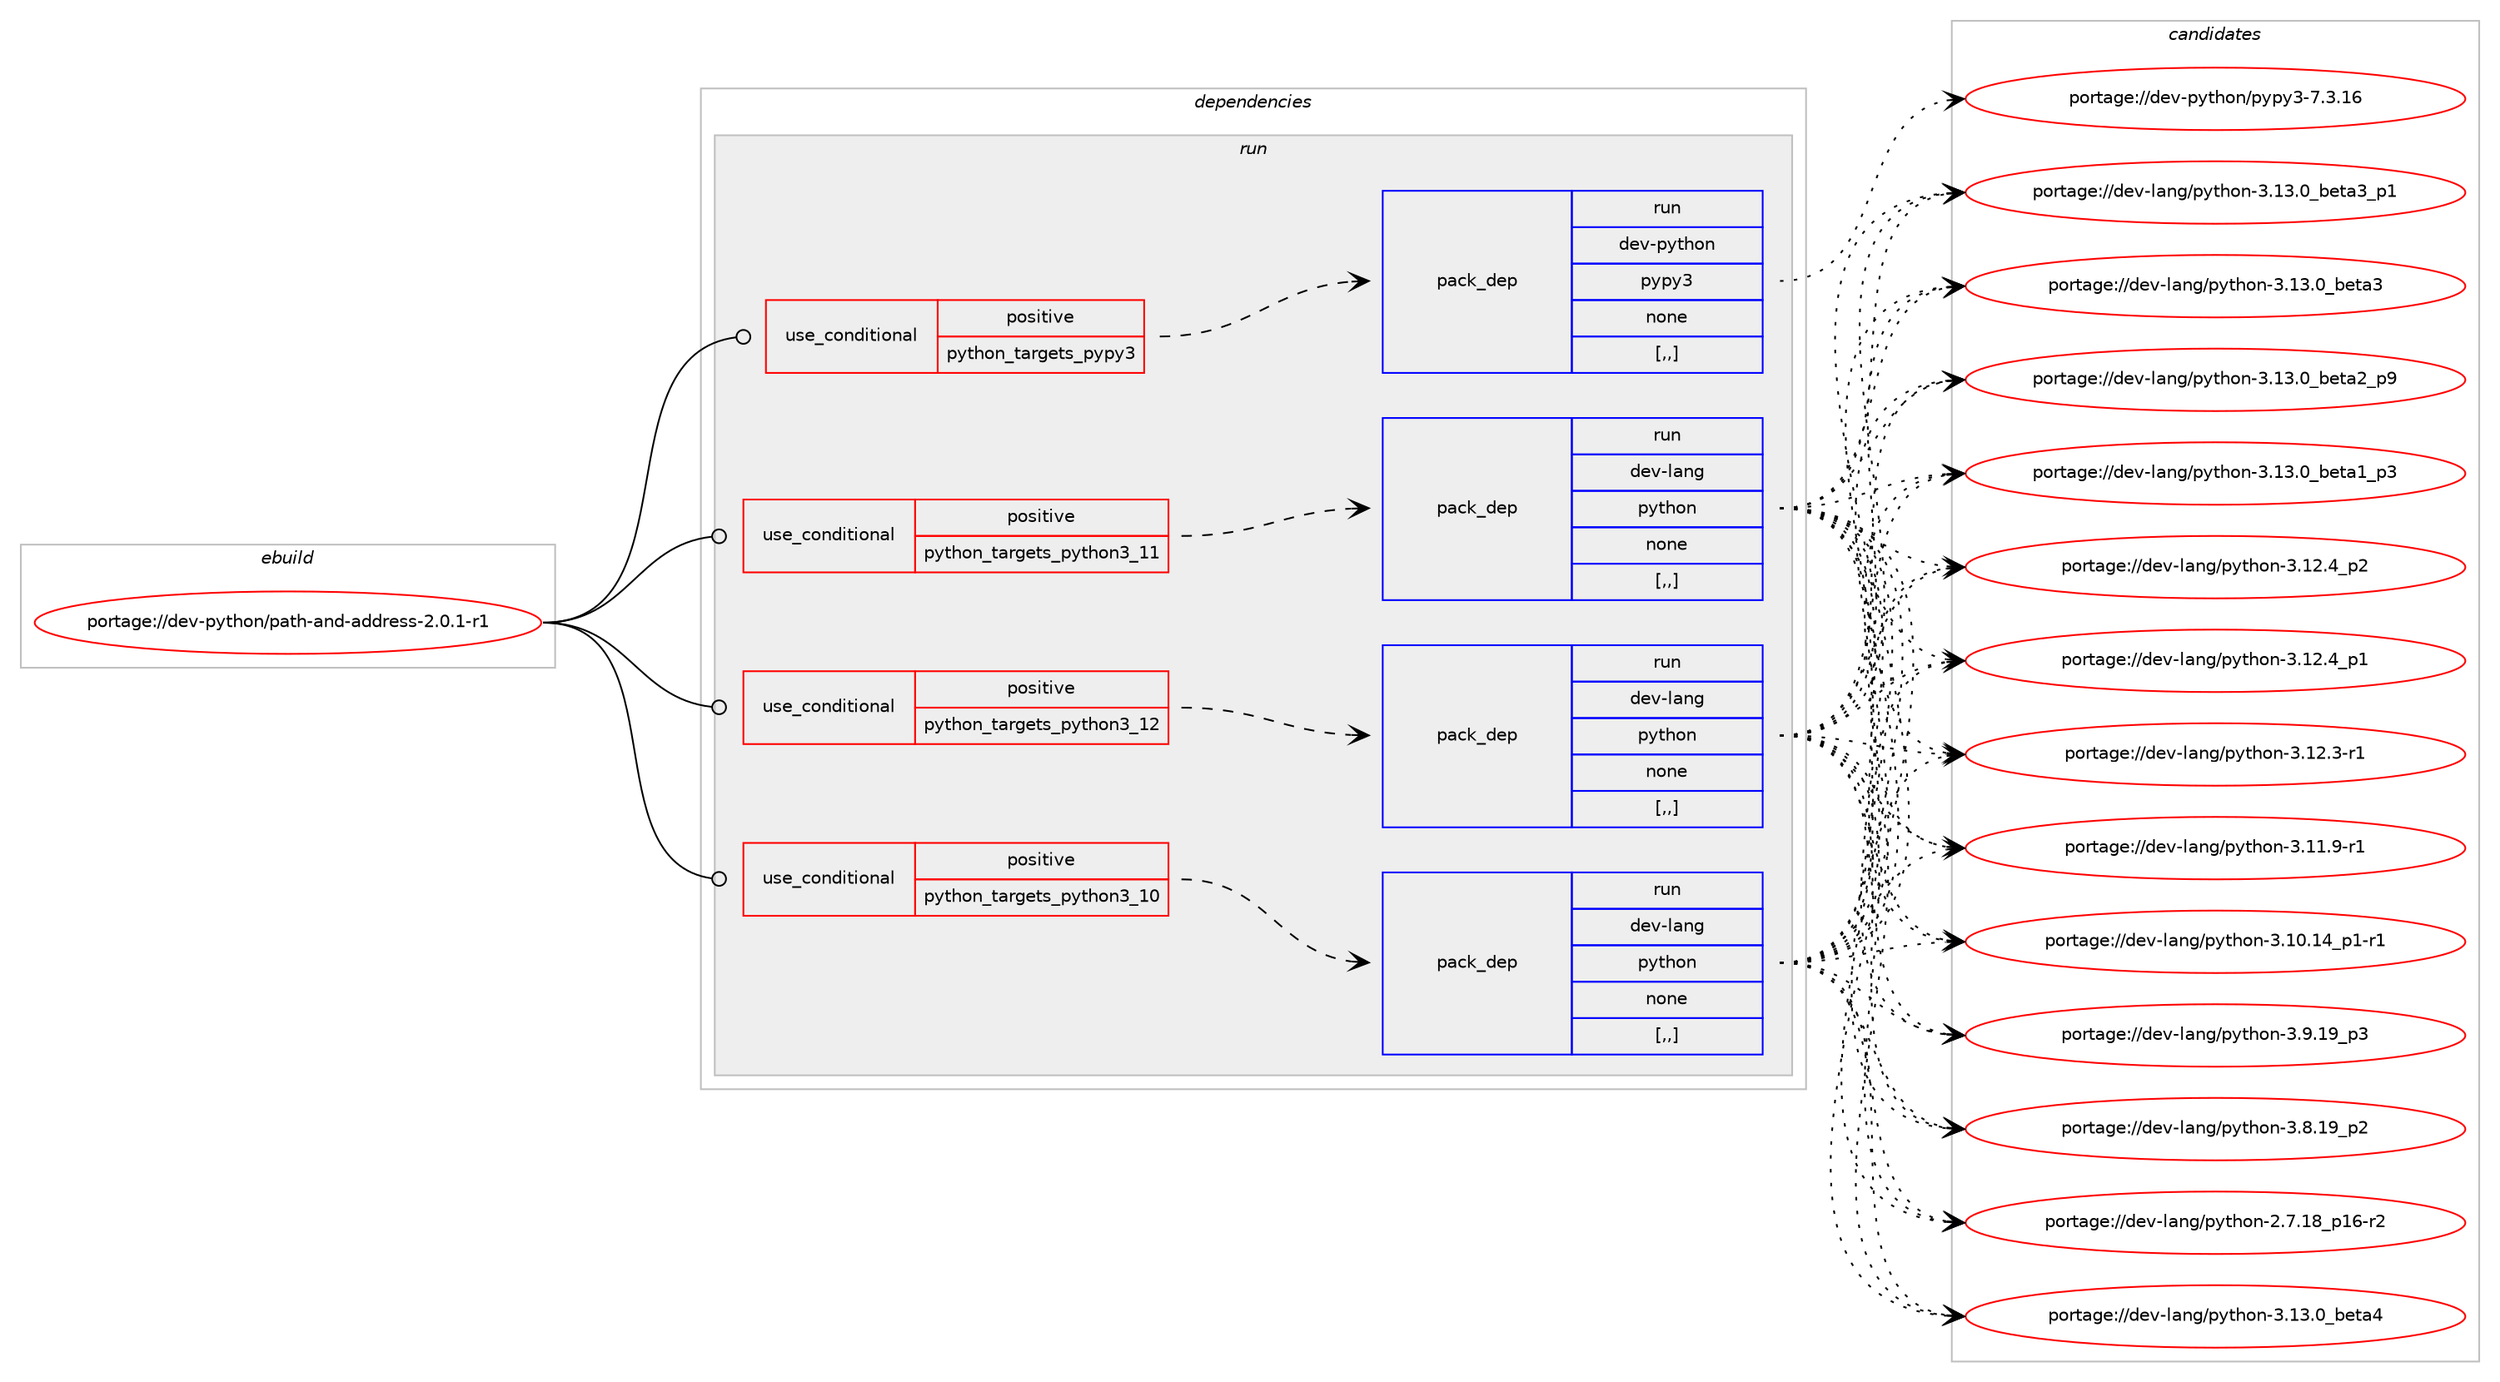 digraph prolog {

# *************
# Graph options
# *************

newrank=true;
concentrate=true;
compound=true;
graph [rankdir=LR,fontname=Helvetica,fontsize=10,ranksep=1.5];#, ranksep=2.5, nodesep=0.2];
edge  [arrowhead=vee];
node  [fontname=Helvetica,fontsize=10];

# **********
# The ebuild
# **********

subgraph cluster_leftcol {
color=gray;
label=<<i>ebuild</i>>;
id [label="portage://dev-python/path-and-address-2.0.1-r1", color=red, width=4, href="../dev-python/path-and-address-2.0.1-r1.svg"];
}

# ****************
# The dependencies
# ****************

subgraph cluster_midcol {
color=gray;
label=<<i>dependencies</i>>;
subgraph cluster_compile {
fillcolor="#eeeeee";
style=filled;
label=<<i>compile</i>>;
}
subgraph cluster_compileandrun {
fillcolor="#eeeeee";
style=filled;
label=<<i>compile and run</i>>;
}
subgraph cluster_run {
fillcolor="#eeeeee";
style=filled;
label=<<i>run</i>>;
subgraph cond35786 {
dependency153902 [label=<<TABLE BORDER="0" CELLBORDER="1" CELLSPACING="0" CELLPADDING="4"><TR><TD ROWSPAN="3" CELLPADDING="10">use_conditional</TD></TR><TR><TD>positive</TD></TR><TR><TD>python_targets_pypy3</TD></TR></TABLE>>, shape=none, color=red];
subgraph pack116864 {
dependency153903 [label=<<TABLE BORDER="0" CELLBORDER="1" CELLSPACING="0" CELLPADDING="4" WIDTH="220"><TR><TD ROWSPAN="6" CELLPADDING="30">pack_dep</TD></TR><TR><TD WIDTH="110">run</TD></TR><TR><TD>dev-python</TD></TR><TR><TD>pypy3</TD></TR><TR><TD>none</TD></TR><TR><TD>[,,]</TD></TR></TABLE>>, shape=none, color=blue];
}
dependency153902:e -> dependency153903:w [weight=20,style="dashed",arrowhead="vee"];
}
id:e -> dependency153902:w [weight=20,style="solid",arrowhead="odot"];
subgraph cond35787 {
dependency153904 [label=<<TABLE BORDER="0" CELLBORDER="1" CELLSPACING="0" CELLPADDING="4"><TR><TD ROWSPAN="3" CELLPADDING="10">use_conditional</TD></TR><TR><TD>positive</TD></TR><TR><TD>python_targets_python3_10</TD></TR></TABLE>>, shape=none, color=red];
subgraph pack116865 {
dependency153905 [label=<<TABLE BORDER="0" CELLBORDER="1" CELLSPACING="0" CELLPADDING="4" WIDTH="220"><TR><TD ROWSPAN="6" CELLPADDING="30">pack_dep</TD></TR><TR><TD WIDTH="110">run</TD></TR><TR><TD>dev-lang</TD></TR><TR><TD>python</TD></TR><TR><TD>none</TD></TR><TR><TD>[,,]</TD></TR></TABLE>>, shape=none, color=blue];
}
dependency153904:e -> dependency153905:w [weight=20,style="dashed",arrowhead="vee"];
}
id:e -> dependency153904:w [weight=20,style="solid",arrowhead="odot"];
subgraph cond35788 {
dependency153906 [label=<<TABLE BORDER="0" CELLBORDER="1" CELLSPACING="0" CELLPADDING="4"><TR><TD ROWSPAN="3" CELLPADDING="10">use_conditional</TD></TR><TR><TD>positive</TD></TR><TR><TD>python_targets_python3_11</TD></TR></TABLE>>, shape=none, color=red];
subgraph pack116866 {
dependency153907 [label=<<TABLE BORDER="0" CELLBORDER="1" CELLSPACING="0" CELLPADDING="4" WIDTH="220"><TR><TD ROWSPAN="6" CELLPADDING="30">pack_dep</TD></TR><TR><TD WIDTH="110">run</TD></TR><TR><TD>dev-lang</TD></TR><TR><TD>python</TD></TR><TR><TD>none</TD></TR><TR><TD>[,,]</TD></TR></TABLE>>, shape=none, color=blue];
}
dependency153906:e -> dependency153907:w [weight=20,style="dashed",arrowhead="vee"];
}
id:e -> dependency153906:w [weight=20,style="solid",arrowhead="odot"];
subgraph cond35789 {
dependency153908 [label=<<TABLE BORDER="0" CELLBORDER="1" CELLSPACING="0" CELLPADDING="4"><TR><TD ROWSPAN="3" CELLPADDING="10">use_conditional</TD></TR><TR><TD>positive</TD></TR><TR><TD>python_targets_python3_12</TD></TR></TABLE>>, shape=none, color=red];
subgraph pack116867 {
dependency153909 [label=<<TABLE BORDER="0" CELLBORDER="1" CELLSPACING="0" CELLPADDING="4" WIDTH="220"><TR><TD ROWSPAN="6" CELLPADDING="30">pack_dep</TD></TR><TR><TD WIDTH="110">run</TD></TR><TR><TD>dev-lang</TD></TR><TR><TD>python</TD></TR><TR><TD>none</TD></TR><TR><TD>[,,]</TD></TR></TABLE>>, shape=none, color=blue];
}
dependency153908:e -> dependency153909:w [weight=20,style="dashed",arrowhead="vee"];
}
id:e -> dependency153908:w [weight=20,style="solid",arrowhead="odot"];
}
}

# **************
# The candidates
# **************

subgraph cluster_choices {
rank=same;
color=gray;
label=<<i>candidates</i>>;

subgraph choice116864 {
color=black;
nodesep=1;
choice10010111845112121116104111110471121211121215145554651464954 [label="portage://dev-python/pypy3-7.3.16", color=red, width=4,href="../dev-python/pypy3-7.3.16.svg"];
dependency153903:e -> choice10010111845112121116104111110471121211121215145554651464954:w [style=dotted,weight="100"];
}
subgraph choice116865 {
color=black;
nodesep=1;
choice1001011184510897110103471121211161041111104551464951464895981011169752 [label="portage://dev-lang/python-3.13.0_beta4", color=red, width=4,href="../dev-lang/python-3.13.0_beta4.svg"];
choice10010111845108971101034711212111610411111045514649514648959810111697519511249 [label="portage://dev-lang/python-3.13.0_beta3_p1", color=red, width=4,href="../dev-lang/python-3.13.0_beta3_p1.svg"];
choice1001011184510897110103471121211161041111104551464951464895981011169751 [label="portage://dev-lang/python-3.13.0_beta3", color=red, width=4,href="../dev-lang/python-3.13.0_beta3.svg"];
choice10010111845108971101034711212111610411111045514649514648959810111697509511257 [label="portage://dev-lang/python-3.13.0_beta2_p9", color=red, width=4,href="../dev-lang/python-3.13.0_beta2_p9.svg"];
choice10010111845108971101034711212111610411111045514649514648959810111697499511251 [label="portage://dev-lang/python-3.13.0_beta1_p3", color=red, width=4,href="../dev-lang/python-3.13.0_beta1_p3.svg"];
choice100101118451089711010347112121116104111110455146495046529511250 [label="portage://dev-lang/python-3.12.4_p2", color=red, width=4,href="../dev-lang/python-3.12.4_p2.svg"];
choice100101118451089711010347112121116104111110455146495046529511249 [label="portage://dev-lang/python-3.12.4_p1", color=red, width=4,href="../dev-lang/python-3.12.4_p1.svg"];
choice100101118451089711010347112121116104111110455146495046514511449 [label="portage://dev-lang/python-3.12.3-r1", color=red, width=4,href="../dev-lang/python-3.12.3-r1.svg"];
choice100101118451089711010347112121116104111110455146494946574511449 [label="portage://dev-lang/python-3.11.9-r1", color=red, width=4,href="../dev-lang/python-3.11.9-r1.svg"];
choice100101118451089711010347112121116104111110455146494846495295112494511449 [label="portage://dev-lang/python-3.10.14_p1-r1", color=red, width=4,href="../dev-lang/python-3.10.14_p1-r1.svg"];
choice100101118451089711010347112121116104111110455146574649579511251 [label="portage://dev-lang/python-3.9.19_p3", color=red, width=4,href="../dev-lang/python-3.9.19_p3.svg"];
choice100101118451089711010347112121116104111110455146564649579511250 [label="portage://dev-lang/python-3.8.19_p2", color=red, width=4,href="../dev-lang/python-3.8.19_p2.svg"];
choice100101118451089711010347112121116104111110455046554649569511249544511450 [label="portage://dev-lang/python-2.7.18_p16-r2", color=red, width=4,href="../dev-lang/python-2.7.18_p16-r2.svg"];
dependency153905:e -> choice1001011184510897110103471121211161041111104551464951464895981011169752:w [style=dotted,weight="100"];
dependency153905:e -> choice10010111845108971101034711212111610411111045514649514648959810111697519511249:w [style=dotted,weight="100"];
dependency153905:e -> choice1001011184510897110103471121211161041111104551464951464895981011169751:w [style=dotted,weight="100"];
dependency153905:e -> choice10010111845108971101034711212111610411111045514649514648959810111697509511257:w [style=dotted,weight="100"];
dependency153905:e -> choice10010111845108971101034711212111610411111045514649514648959810111697499511251:w [style=dotted,weight="100"];
dependency153905:e -> choice100101118451089711010347112121116104111110455146495046529511250:w [style=dotted,weight="100"];
dependency153905:e -> choice100101118451089711010347112121116104111110455146495046529511249:w [style=dotted,weight="100"];
dependency153905:e -> choice100101118451089711010347112121116104111110455146495046514511449:w [style=dotted,weight="100"];
dependency153905:e -> choice100101118451089711010347112121116104111110455146494946574511449:w [style=dotted,weight="100"];
dependency153905:e -> choice100101118451089711010347112121116104111110455146494846495295112494511449:w [style=dotted,weight="100"];
dependency153905:e -> choice100101118451089711010347112121116104111110455146574649579511251:w [style=dotted,weight="100"];
dependency153905:e -> choice100101118451089711010347112121116104111110455146564649579511250:w [style=dotted,weight="100"];
dependency153905:e -> choice100101118451089711010347112121116104111110455046554649569511249544511450:w [style=dotted,weight="100"];
}
subgraph choice116866 {
color=black;
nodesep=1;
choice1001011184510897110103471121211161041111104551464951464895981011169752 [label="portage://dev-lang/python-3.13.0_beta4", color=red, width=4,href="../dev-lang/python-3.13.0_beta4.svg"];
choice10010111845108971101034711212111610411111045514649514648959810111697519511249 [label="portage://dev-lang/python-3.13.0_beta3_p1", color=red, width=4,href="../dev-lang/python-3.13.0_beta3_p1.svg"];
choice1001011184510897110103471121211161041111104551464951464895981011169751 [label="portage://dev-lang/python-3.13.0_beta3", color=red, width=4,href="../dev-lang/python-3.13.0_beta3.svg"];
choice10010111845108971101034711212111610411111045514649514648959810111697509511257 [label="portage://dev-lang/python-3.13.0_beta2_p9", color=red, width=4,href="../dev-lang/python-3.13.0_beta2_p9.svg"];
choice10010111845108971101034711212111610411111045514649514648959810111697499511251 [label="portage://dev-lang/python-3.13.0_beta1_p3", color=red, width=4,href="../dev-lang/python-3.13.0_beta1_p3.svg"];
choice100101118451089711010347112121116104111110455146495046529511250 [label="portage://dev-lang/python-3.12.4_p2", color=red, width=4,href="../dev-lang/python-3.12.4_p2.svg"];
choice100101118451089711010347112121116104111110455146495046529511249 [label="portage://dev-lang/python-3.12.4_p1", color=red, width=4,href="../dev-lang/python-3.12.4_p1.svg"];
choice100101118451089711010347112121116104111110455146495046514511449 [label="portage://dev-lang/python-3.12.3-r1", color=red, width=4,href="../dev-lang/python-3.12.3-r1.svg"];
choice100101118451089711010347112121116104111110455146494946574511449 [label="portage://dev-lang/python-3.11.9-r1", color=red, width=4,href="../dev-lang/python-3.11.9-r1.svg"];
choice100101118451089711010347112121116104111110455146494846495295112494511449 [label="portage://dev-lang/python-3.10.14_p1-r1", color=red, width=4,href="../dev-lang/python-3.10.14_p1-r1.svg"];
choice100101118451089711010347112121116104111110455146574649579511251 [label="portage://dev-lang/python-3.9.19_p3", color=red, width=4,href="../dev-lang/python-3.9.19_p3.svg"];
choice100101118451089711010347112121116104111110455146564649579511250 [label="portage://dev-lang/python-3.8.19_p2", color=red, width=4,href="../dev-lang/python-3.8.19_p2.svg"];
choice100101118451089711010347112121116104111110455046554649569511249544511450 [label="portage://dev-lang/python-2.7.18_p16-r2", color=red, width=4,href="../dev-lang/python-2.7.18_p16-r2.svg"];
dependency153907:e -> choice1001011184510897110103471121211161041111104551464951464895981011169752:w [style=dotted,weight="100"];
dependency153907:e -> choice10010111845108971101034711212111610411111045514649514648959810111697519511249:w [style=dotted,weight="100"];
dependency153907:e -> choice1001011184510897110103471121211161041111104551464951464895981011169751:w [style=dotted,weight="100"];
dependency153907:e -> choice10010111845108971101034711212111610411111045514649514648959810111697509511257:w [style=dotted,weight="100"];
dependency153907:e -> choice10010111845108971101034711212111610411111045514649514648959810111697499511251:w [style=dotted,weight="100"];
dependency153907:e -> choice100101118451089711010347112121116104111110455146495046529511250:w [style=dotted,weight="100"];
dependency153907:e -> choice100101118451089711010347112121116104111110455146495046529511249:w [style=dotted,weight="100"];
dependency153907:e -> choice100101118451089711010347112121116104111110455146495046514511449:w [style=dotted,weight="100"];
dependency153907:e -> choice100101118451089711010347112121116104111110455146494946574511449:w [style=dotted,weight="100"];
dependency153907:e -> choice100101118451089711010347112121116104111110455146494846495295112494511449:w [style=dotted,weight="100"];
dependency153907:e -> choice100101118451089711010347112121116104111110455146574649579511251:w [style=dotted,weight="100"];
dependency153907:e -> choice100101118451089711010347112121116104111110455146564649579511250:w [style=dotted,weight="100"];
dependency153907:e -> choice100101118451089711010347112121116104111110455046554649569511249544511450:w [style=dotted,weight="100"];
}
subgraph choice116867 {
color=black;
nodesep=1;
choice1001011184510897110103471121211161041111104551464951464895981011169752 [label="portage://dev-lang/python-3.13.0_beta4", color=red, width=4,href="../dev-lang/python-3.13.0_beta4.svg"];
choice10010111845108971101034711212111610411111045514649514648959810111697519511249 [label="portage://dev-lang/python-3.13.0_beta3_p1", color=red, width=4,href="../dev-lang/python-3.13.0_beta3_p1.svg"];
choice1001011184510897110103471121211161041111104551464951464895981011169751 [label="portage://dev-lang/python-3.13.0_beta3", color=red, width=4,href="../dev-lang/python-3.13.0_beta3.svg"];
choice10010111845108971101034711212111610411111045514649514648959810111697509511257 [label="portage://dev-lang/python-3.13.0_beta2_p9", color=red, width=4,href="../dev-lang/python-3.13.0_beta2_p9.svg"];
choice10010111845108971101034711212111610411111045514649514648959810111697499511251 [label="portage://dev-lang/python-3.13.0_beta1_p3", color=red, width=4,href="../dev-lang/python-3.13.0_beta1_p3.svg"];
choice100101118451089711010347112121116104111110455146495046529511250 [label="portage://dev-lang/python-3.12.4_p2", color=red, width=4,href="../dev-lang/python-3.12.4_p2.svg"];
choice100101118451089711010347112121116104111110455146495046529511249 [label="portage://dev-lang/python-3.12.4_p1", color=red, width=4,href="../dev-lang/python-3.12.4_p1.svg"];
choice100101118451089711010347112121116104111110455146495046514511449 [label="portage://dev-lang/python-3.12.3-r1", color=red, width=4,href="../dev-lang/python-3.12.3-r1.svg"];
choice100101118451089711010347112121116104111110455146494946574511449 [label="portage://dev-lang/python-3.11.9-r1", color=red, width=4,href="../dev-lang/python-3.11.9-r1.svg"];
choice100101118451089711010347112121116104111110455146494846495295112494511449 [label="portage://dev-lang/python-3.10.14_p1-r1", color=red, width=4,href="../dev-lang/python-3.10.14_p1-r1.svg"];
choice100101118451089711010347112121116104111110455146574649579511251 [label="portage://dev-lang/python-3.9.19_p3", color=red, width=4,href="../dev-lang/python-3.9.19_p3.svg"];
choice100101118451089711010347112121116104111110455146564649579511250 [label="portage://dev-lang/python-3.8.19_p2", color=red, width=4,href="../dev-lang/python-3.8.19_p2.svg"];
choice100101118451089711010347112121116104111110455046554649569511249544511450 [label="portage://dev-lang/python-2.7.18_p16-r2", color=red, width=4,href="../dev-lang/python-2.7.18_p16-r2.svg"];
dependency153909:e -> choice1001011184510897110103471121211161041111104551464951464895981011169752:w [style=dotted,weight="100"];
dependency153909:e -> choice10010111845108971101034711212111610411111045514649514648959810111697519511249:w [style=dotted,weight="100"];
dependency153909:e -> choice1001011184510897110103471121211161041111104551464951464895981011169751:w [style=dotted,weight="100"];
dependency153909:e -> choice10010111845108971101034711212111610411111045514649514648959810111697509511257:w [style=dotted,weight="100"];
dependency153909:e -> choice10010111845108971101034711212111610411111045514649514648959810111697499511251:w [style=dotted,weight="100"];
dependency153909:e -> choice100101118451089711010347112121116104111110455146495046529511250:w [style=dotted,weight="100"];
dependency153909:e -> choice100101118451089711010347112121116104111110455146495046529511249:w [style=dotted,weight="100"];
dependency153909:e -> choice100101118451089711010347112121116104111110455146495046514511449:w [style=dotted,weight="100"];
dependency153909:e -> choice100101118451089711010347112121116104111110455146494946574511449:w [style=dotted,weight="100"];
dependency153909:e -> choice100101118451089711010347112121116104111110455146494846495295112494511449:w [style=dotted,weight="100"];
dependency153909:e -> choice100101118451089711010347112121116104111110455146574649579511251:w [style=dotted,weight="100"];
dependency153909:e -> choice100101118451089711010347112121116104111110455146564649579511250:w [style=dotted,weight="100"];
dependency153909:e -> choice100101118451089711010347112121116104111110455046554649569511249544511450:w [style=dotted,weight="100"];
}
}

}
